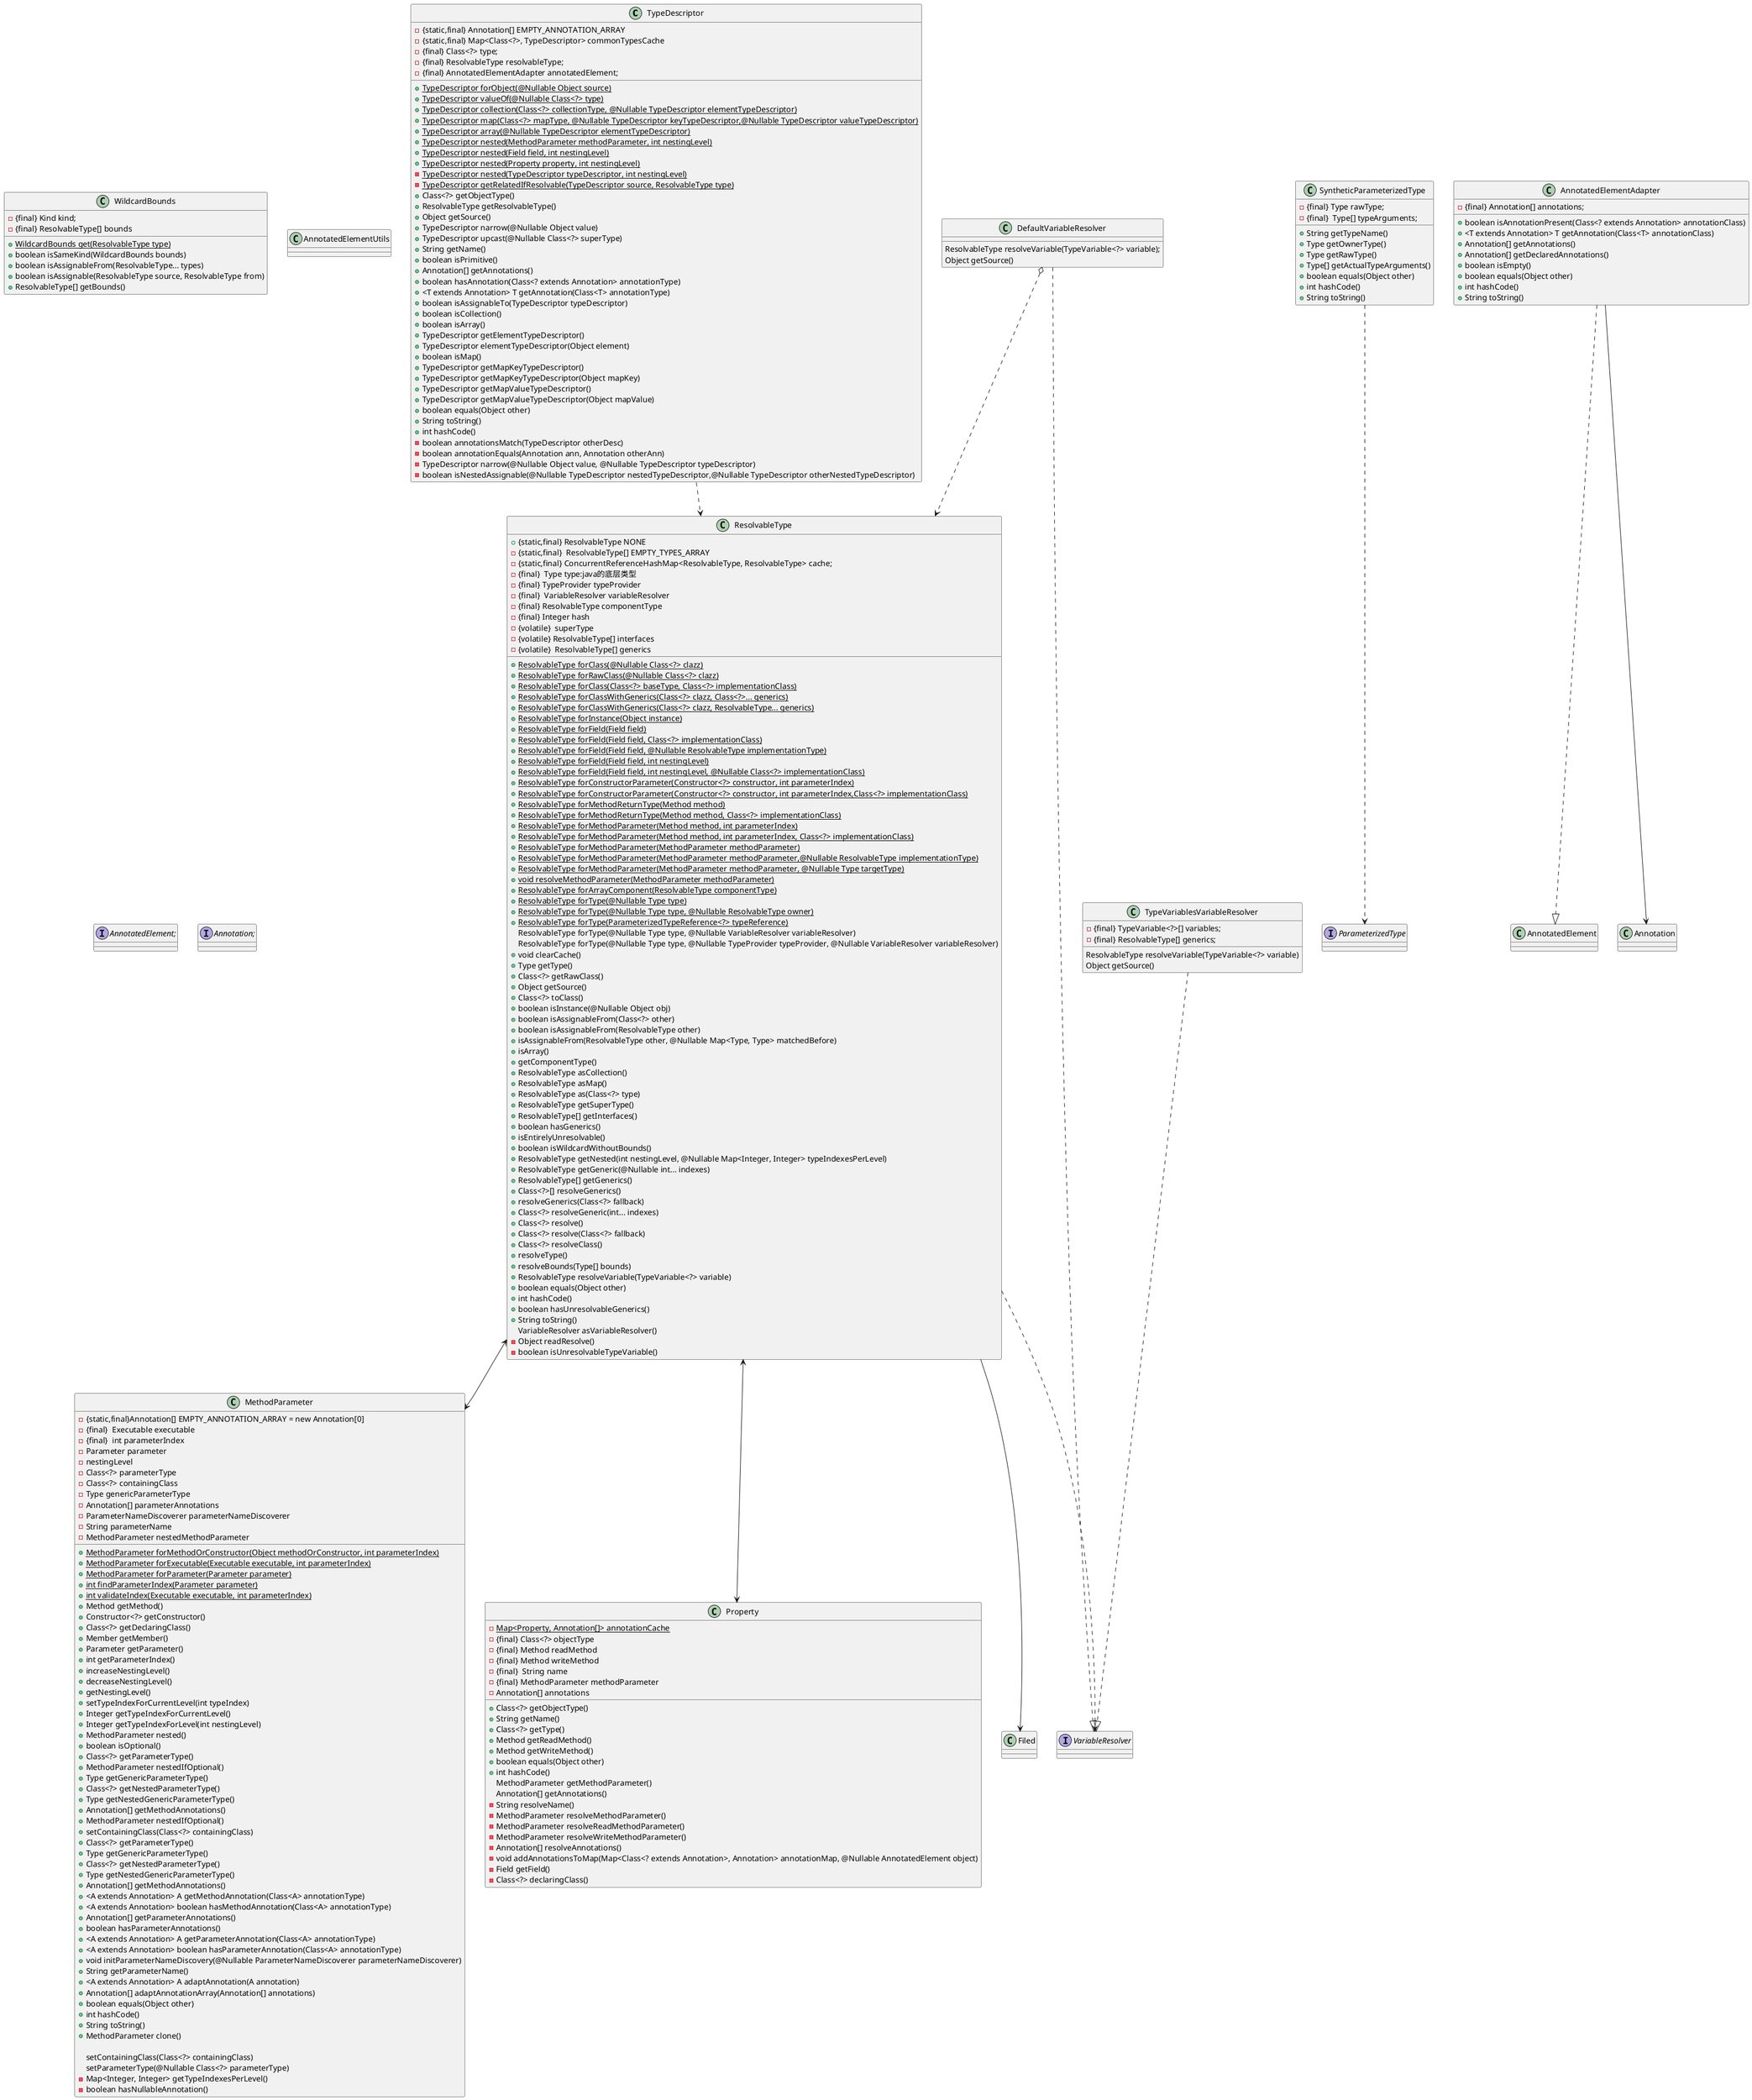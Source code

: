 @startuml

class TypeDescriptor{
  -{static,final} Annotation[] EMPTY_ANNOTATION_ARRAY
  -{static,final} Map<Class<?>, TypeDescriptor> commonTypesCache
  -{final} Class<?> type;
  -{final} ResolvableType resolvableType;
  -{final} AnnotatedElementAdapter annotatedElement;
  +{static}  TypeDescriptor forObject(@Nullable Object source)
  +{static}   TypeDescriptor valueOf(@Nullable Class<?> type)
  +{static}  TypeDescriptor collection(Class<?> collectionType, @Nullable TypeDescriptor elementTypeDescriptor)
  +{static} TypeDescriptor map(Class<?> mapType, @Nullable TypeDescriptor keyTypeDescriptor,@Nullable TypeDescriptor valueTypeDescriptor)
  +{static} TypeDescriptor array(@Nullable TypeDescriptor elementTypeDescriptor)
  +{static} TypeDescriptor nested(MethodParameter methodParameter, int nestingLevel)
  +{static}TypeDescriptor nested(Field field, int nestingLevel)
  +{static}TypeDescriptor nested(Property property, int nestingLevel)
  -{static}TypeDescriptor nested(TypeDescriptor typeDescriptor, int nestingLevel)
  -{static}TypeDescriptor getRelatedIfResolvable(TypeDescriptor source, ResolvableType type)
  +Class<?> getObjectType()
  +  ResolvableType getResolvableType()
  + Object getSource()
  + TypeDescriptor narrow(@Nullable Object value)
  + TypeDescriptor upcast(@Nullable Class<?> superType)
  +  String getName()
  + boolean isPrimitive()
  + Annotation[] getAnnotations()
  +  boolean hasAnnotation(Class<? extends Annotation> annotationType)
  + <T extends Annotation> T getAnnotation(Class<T> annotationType)
  + boolean isAssignableTo(TypeDescriptor typeDescriptor)
  + boolean isCollection()
  + boolean isArray()
  + TypeDescriptor getElementTypeDescriptor()
  +  TypeDescriptor elementTypeDescriptor(Object element)
  + boolean isMap()
  + TypeDescriptor getMapKeyTypeDescriptor()
  + TypeDescriptor getMapKeyTypeDescriptor(Object mapKey)
  + TypeDescriptor getMapValueTypeDescriptor()
  + TypeDescriptor getMapValueTypeDescriptor(Object mapValue)
  + boolean equals(Object other)
  + String toString()
  +  int hashCode()
  -  boolean annotationsMatch(TypeDescriptor otherDesc)
  -  boolean annotationEquals(Annotation ann, Annotation otherAnn)
  -  TypeDescriptor narrow(@Nullable Object value, @Nullable TypeDescriptor typeDescriptor)
  - boolean isNestedAssignable(@Nullable TypeDescriptor nestedTypeDescriptor,@Nullable TypeDescriptor otherNestedTypeDescriptor)


}
TypeDescriptor ..>ResolvableType

class ResolvableType{
  +{static,final} ResolvableType NONE
  -{static,final}  ResolvableType[] EMPTY_TYPES_ARRAY
  -{static,final} ConcurrentReferenceHashMap<ResolvableType, ResolvableType> cache;
  -{final}  Type type:java的底层类型
  -{final} TypeProvider typeProvider
  -{final}  VariableResolver variableResolver
  -{final} ResolvableType componentType
  -{final} Integer hash
  -{volatile}  superType
  -{volatile} ResolvableType[] interfaces
  -{volatile}  ResolvableType[] generics
  +{static} ResolvableType forClass(@Nullable Class<?> clazz)
  +{static}  ResolvableType forRawClass(@Nullable Class<?> clazz)
  +{static}  ResolvableType forClass(Class<?> baseType, Class<?> implementationClass)
  +{static} ResolvableType forClassWithGenerics(Class<?> clazz, Class<?>... generics)
  +{static} ResolvableType forClassWithGenerics(Class<?> clazz, ResolvableType... generics)
  +{static} ResolvableType forInstance(Object instance)
  +{static}  ResolvableType forField(Field field)
  +{static}  ResolvableType forField(Field field, Class<?> implementationClass)
  +{static} ResolvableType forField(Field field, @Nullable ResolvableType implementationType)
  +{static}  ResolvableType forField(Field field, int nestingLevel)
  +{static} ResolvableType forField(Field field, int nestingLevel, @Nullable Class<?> implementationClass)
  +{static}  ResolvableType forConstructorParameter(Constructor<?> constructor, int parameterIndex)
  +{static}  ResolvableType forConstructorParameter(Constructor<?> constructor, int parameterIndex,Class<?> implementationClass)
  +{static} ResolvableType forMethodReturnType(Method method)
  +{static} ResolvableType forMethodReturnType(Method method, Class<?> implementationClass)
  +{static} ResolvableType forMethodParameter(Method method, int parameterIndex)
  +{static}  ResolvableType forMethodParameter(Method method, int parameterIndex, Class<?> implementationClass)
  +{static} ResolvableType forMethodParameter(MethodParameter methodParameter)
  +{static} ResolvableType forMethodParameter(MethodParameter methodParameter,@Nullable ResolvableType implementationType)
  +{static} ResolvableType forMethodParameter(MethodParameter methodParameter, @Nullable Type targetType)
  +{static} void resolveMethodParameter(MethodParameter methodParameter)
  +{static}  ResolvableType forArrayComponent(ResolvableType componentType)
  +{static} ResolvableType forType(@Nullable Type type)
  +{static} ResolvableType forType(@Nullable Type type, @Nullable ResolvableType owner)
  +{static} ResolvableType forType(ParameterizedTypeReference<?> typeReference)
   ResolvableType forType(@Nullable Type type, @Nullable VariableResolver variableResolver)
   ResolvableType forType(@Nullable Type type, @Nullable TypeProvider typeProvider, @Nullable VariableResolver variableResolver)
  +void clearCache()
  + Type getType()
  +  Class<?> getRawClass()
  + Object getSource()
  +  Class<?> toClass()
  + boolean isInstance(@Nullable Object obj)
  + boolean isAssignableFrom(Class<?> other)
  + boolean isAssignableFrom(ResolvableType other)
  +  isAssignableFrom(ResolvableType other, @Nullable Map<Type, Type> matchedBefore)
  + isArray()
  +  getComponentType()
  +  ResolvableType asCollection()
  + ResolvableType asMap()
  + ResolvableType as(Class<?> type)
  + ResolvableType getSuperType()
  + ResolvableType[] getInterfaces()
  + boolean hasGenerics()
  + isEntirelyUnresolvable()
  + boolean isWildcardWithoutBounds()
  +  ResolvableType getNested(int nestingLevel, @Nullable Map<Integer, Integer> typeIndexesPerLevel)
  + ResolvableType getGeneric(@Nullable int... indexes)
  + ResolvableType[] getGenerics()
  + Class<?>[] resolveGenerics()
  + resolveGenerics(Class<?> fallback)
  + Class<?> resolveGeneric(int... indexes)
  + Class<?> resolve()
  + Class<?> resolve(Class<?> fallback)
  + Class<?> resolveClass()
  + resolveType()
  + resolveBounds(Type[] bounds)
  + ResolvableType resolveVariable(TypeVariable<?> variable)
  + boolean equals(Object other)
  + int hashCode()
  + boolean hasUnresolvableGenerics()
  + String toString()
  VariableResolver asVariableResolver()
  -Object readResolve()
  - boolean isUnresolvableTypeVariable()
}

class DefaultVariableResolver{
ResolvableType resolveVariable(TypeVariable<?> variable);
Object getSource()
}
class TypeVariablesVariableResolver{
  -{final} TypeVariable<?>[] variables;
  -{final} ResolvableType[] generics;
  ResolvableType resolveVariable(TypeVariable<?> variable)
  Object getSource()
}
class SyntheticParameterizedType{
  -{final} Type rawType;
  -{final}  Type[] typeArguments;
  + String getTypeName()
  + Type getOwnerType()
  + Type getRawType()
  + Type[] getActualTypeArguments()
  + boolean equals(Object other)
  +  int hashCode()
  +  String toString()
}
class WildcardBounds{
  -{final} Kind kind;
  -{final} ResolvableType[] bounds
  +{static}  WildcardBounds get(ResolvableType type)
  + boolean isSameKind(WildcardBounds bounds)
  + boolean isAssignableFrom(ResolvableType... types)
  + boolean isAssignable(ResolvableType source, ResolvableType from)
  + ResolvableType[] getBounds()
}
class MethodParameter{
  -{static,final}Annotation[] EMPTY_ANNOTATION_ARRAY = new Annotation[0]
  -{final}  Executable executable
  -{final}  int parameterIndex
  - Parameter parameter
  - nestingLevel
  - Class<?> parameterType
  - Class<?> containingClass
  - Type genericParameterType
  - Annotation[] parameterAnnotations
  - ParameterNameDiscoverer parameterNameDiscoverer
  - String parameterName
  -  MethodParameter nestedMethodParameter
  + {static} MethodParameter forMethodOrConstructor(Object methodOrConstructor, int parameterIndex)
  + {static} MethodParameter forExecutable(Executable executable, int parameterIndex)
  + {static} MethodParameter forParameter(Parameter parameter)
  + {static} int findParameterIndex(Parameter parameter)
  + {static} int validateIndex(Executable executable, int parameterIndex)
  + Method getMethod()
  + Constructor<?> getConstructor()
  +  Class<?> getDeclaringClass()
  + Member getMember()
  + Parameter getParameter()
  + int getParameterIndex()
  + increaseNestingLevel()
  + decreaseNestingLevel()
  + getNestingLevel()
  + setTypeIndexForCurrentLevel(int typeIndex)
  + Integer getTypeIndexForCurrentLevel()
  + Integer getTypeIndexForLevel(int nestingLevel)
  + MethodParameter nested()
  + boolean isOptional()
  + Class<?> getParameterType()
  + MethodParameter nestedIfOptional()
  + Type getGenericParameterType()
  + Class<?> getNestedParameterType()
  + Type getNestedGenericParameterType()
  + Annotation[] getMethodAnnotations()
  + MethodParameter nestedIfOptional()
  + setContainingClass(Class<?> containingClass)
  + Class<?> getParameterType()
  + Type getGenericParameterType()
  + Class<?> getNestedParameterType()
  + Type getNestedGenericParameterType()
  + Annotation[] getMethodAnnotations()
  +  <A extends Annotation> A getMethodAnnotation(Class<A> annotationType)
  + <A extends Annotation> boolean hasMethodAnnotation(Class<A> annotationType)
  + Annotation[] getParameterAnnotations()
  +  boolean hasParameterAnnotations()
  + <A extends Annotation> A getParameterAnnotation(Class<A> annotationType)
  + <A extends Annotation> boolean hasParameterAnnotation(Class<A> annotationType)
  + void initParameterNameDiscovery(@Nullable ParameterNameDiscoverer parameterNameDiscoverer)
  +  String getParameterName()
  + <A extends Annotation> A adaptAnnotation(A annotation)
  + Annotation[] adaptAnnotationArray(Annotation[] annotations)
  + boolean equals(Object other)
  + int hashCode()
  + String toString()
  + MethodParameter clone()

    setContainingClass(Class<?> containingClass)
    setParameterType(@Nullable Class<?> parameterType)
  - Map<Integer, Integer> getTypeIndexesPerLevel()
  - boolean hasNullableAnnotation()



}
class Property{
    -{static}  Map<Property, Annotation[]> annotationCache
    -{final} Class<?> objectType
    -{final} Method readMethod
    -{final} Method writeMethod
    -{final}  String name
    -{final} MethodParameter methodParameter
    - Annotation[] annotations
    + Class<?> getObjectType()
    + String getName()
    + Class<?> getType()
    + Method getReadMethod()
    + Method getWriteMethod()
    + boolean equals(Object other)
    + int hashCode()
      MethodParameter getMethodParameter()
      Annotation[] getAnnotations()
    - String resolveName()
    - MethodParameter resolveMethodParameter()
    - MethodParameter resolveReadMethodParameter()
    - MethodParameter resolveWriteMethodParameter()
    - Annotation[] resolveAnnotations()
    - void addAnnotationsToMap(Map<Class<? extends Annotation>, Annotation> annotationMap, @Nullable AnnotatedElement object)
    - Field getField()
    - Class<?> declaringClass()

}
class AnnotatedElementUtils{
}
class AnnotatedElementAdapter{
  -{final} Annotation[] annotations;
  + boolean isAnnotationPresent(Class<? extends Annotation> annotationClass)
  +  <T extends Annotation> T getAnnotation(Class<T> annotationClass)
  + Annotation[] getAnnotations()
  + Annotation[] getDeclaredAnnotations()
  +  boolean isEmpty()
  + boolean equals(Object other)
  + int hashCode()
  + String toString()
}
interface AnnotatedElement;
interface Annotation;
interface VariableResolver
interface ParameterizedType
AnnotatedElementAdapter ..|>AnnotatedElement
AnnotatedElementAdapter -->Annotation
ResolvableType <-->MethodParameter
ResolvableType <-->Property
ResolvableType -->Filed
ResolvableType ..>VariableResolver
DefaultVariableResolver ..|>VariableResolver
TypeVariablesVariableResolver ..|>VariableResolver
DefaultVariableResolver o..>ResolvableType
SyntheticParameterizedType ..>ParameterizedType
@enduml